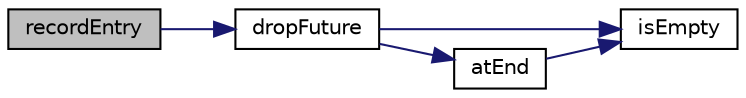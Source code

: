 digraph "recordEntry"
{
  edge [fontname="Helvetica",fontsize="10",labelfontname="Helvetica",labelfontsize="10"];
  node [fontname="Helvetica",fontsize="10",shape=record];
  rankdir="LR";
  Node1 [label="recordEntry",height=0.2,width=0.4,color="black", fillcolor="grey75", style="filled" fontcolor="black"];
  Node1 -> Node2 [color="midnightblue",fontsize="10",style="solid",fontname="Helvetica"];
  Node2 [label="dropFuture",height=0.2,width=0.4,color="black", fillcolor="white", style="filled",URL="$class_simple_browser_history.html#a8533687c93e0a7a0d75cbc4d1ea11017"];
  Node2 -> Node3 [color="midnightblue",fontsize="10",style="solid",fontname="Helvetica"];
  Node3 [label="isEmpty",height=0.2,width=0.4,color="black", fillcolor="white", style="filled",URL="$class_simple_browser_history.html#aedcc52b3673b8df9425e52f13accb2a1"];
  Node2 -> Node4 [color="midnightblue",fontsize="10",style="solid",fontname="Helvetica"];
  Node4 [label="atEnd",height=0.2,width=0.4,color="black", fillcolor="white", style="filled",URL="$class_simple_browser_history.html#a51a81ee842407d52df003c8e8169800d"];
  Node4 -> Node3 [color="midnightblue",fontsize="10",style="solid",fontname="Helvetica"];
}
